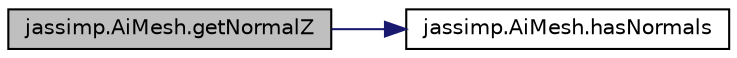 digraph "jassimp.AiMesh.getNormalZ"
{
  edge [fontname="Helvetica",fontsize="10",labelfontname="Helvetica",labelfontsize="10"];
  node [fontname="Helvetica",fontsize="10",shape=record];
  rankdir="LR";
  Node1 [label="jassimp.AiMesh.getNormalZ",height=0.2,width=0.4,color="black", fillcolor="grey75", style="filled", fontcolor="black"];
  Node1 -> Node2 [color="midnightblue",fontsize="10",style="solid",fontname="Helvetica"];
  Node2 [label="jassimp.AiMesh.hasNormals",height=0.2,width=0.4,color="black", fillcolor="white", style="filled",URL="$classjassimp_1_1_ai_mesh.html#a65b96683a739d3b0d137bd8c56e6cef6"];
}
